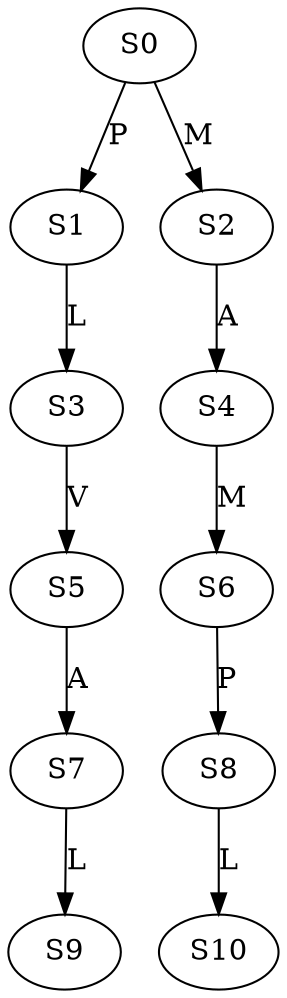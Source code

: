 strict digraph  {
	S0 -> S1 [ label = P ];
	S0 -> S2 [ label = M ];
	S1 -> S3 [ label = L ];
	S2 -> S4 [ label = A ];
	S3 -> S5 [ label = V ];
	S4 -> S6 [ label = M ];
	S5 -> S7 [ label = A ];
	S6 -> S8 [ label = P ];
	S7 -> S9 [ label = L ];
	S8 -> S10 [ label = L ];
}
